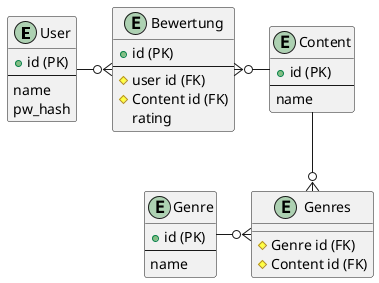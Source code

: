 @startuml

entity User  {
  + id (PK)
  --
  name
  pw_hash
}

entity Bewertung  {
  + id (PK)
  --
  # user id (FK)
  # Content id (FK)
  rating
}

entity Content {
  + id (PK)
  --
  name
}

entity Genres {
  # Genre id (FK)
  # Content id (FK)
}

entity Genre {
  + id (PK)
  --
  name
}


User -right-o{ Bewertung
Bewertung }o-right- Content
Content -down-o{ Genres
Genres  }o-left- Genre

@enduml